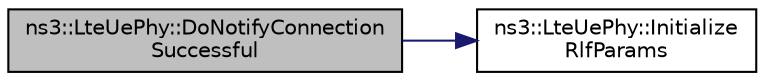 digraph "ns3::LteUePhy::DoNotifyConnectionSuccessful"
{
 // LATEX_PDF_SIZE
  edge [fontname="Helvetica",fontsize="10",labelfontname="Helvetica",labelfontsize="10"];
  node [fontname="Helvetica",fontsize="10",shape=record];
  rankdir="LR";
  Node1 [label="ns3::LteUePhy::DoNotifyConnection\lSuccessful",height=0.2,width=0.4,color="black", fillcolor="grey75", style="filled", fontcolor="black",tooltip="Notify PHY about the successful RRC connection establishment."];
  Node1 -> Node2 [color="midnightblue",fontsize="10",style="solid",fontname="Helvetica"];
  Node2 [label="ns3::LteUePhy::Initialize\lRlfParams",height=0.2,width=0.4,color="black", fillcolor="white", style="filled",URL="$classns3_1_1_lte_ue_phy.html#ac5e38bb355e6c5d961535e137d7aabe8",tooltip="Initialize radio link failure parameters."];
}
